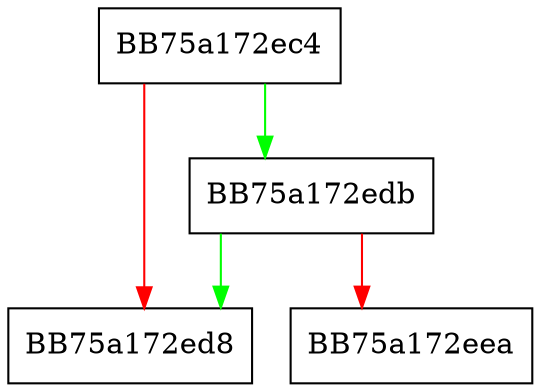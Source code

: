 digraph isNaN {
  node [shape="box"];
  graph [splines=ortho];
  BB75a172ec4 -> BB75a172edb [color="green"];
  BB75a172ec4 -> BB75a172ed8 [color="red"];
  BB75a172edb -> BB75a172ed8 [color="green"];
  BB75a172edb -> BB75a172eea [color="red"];
}
